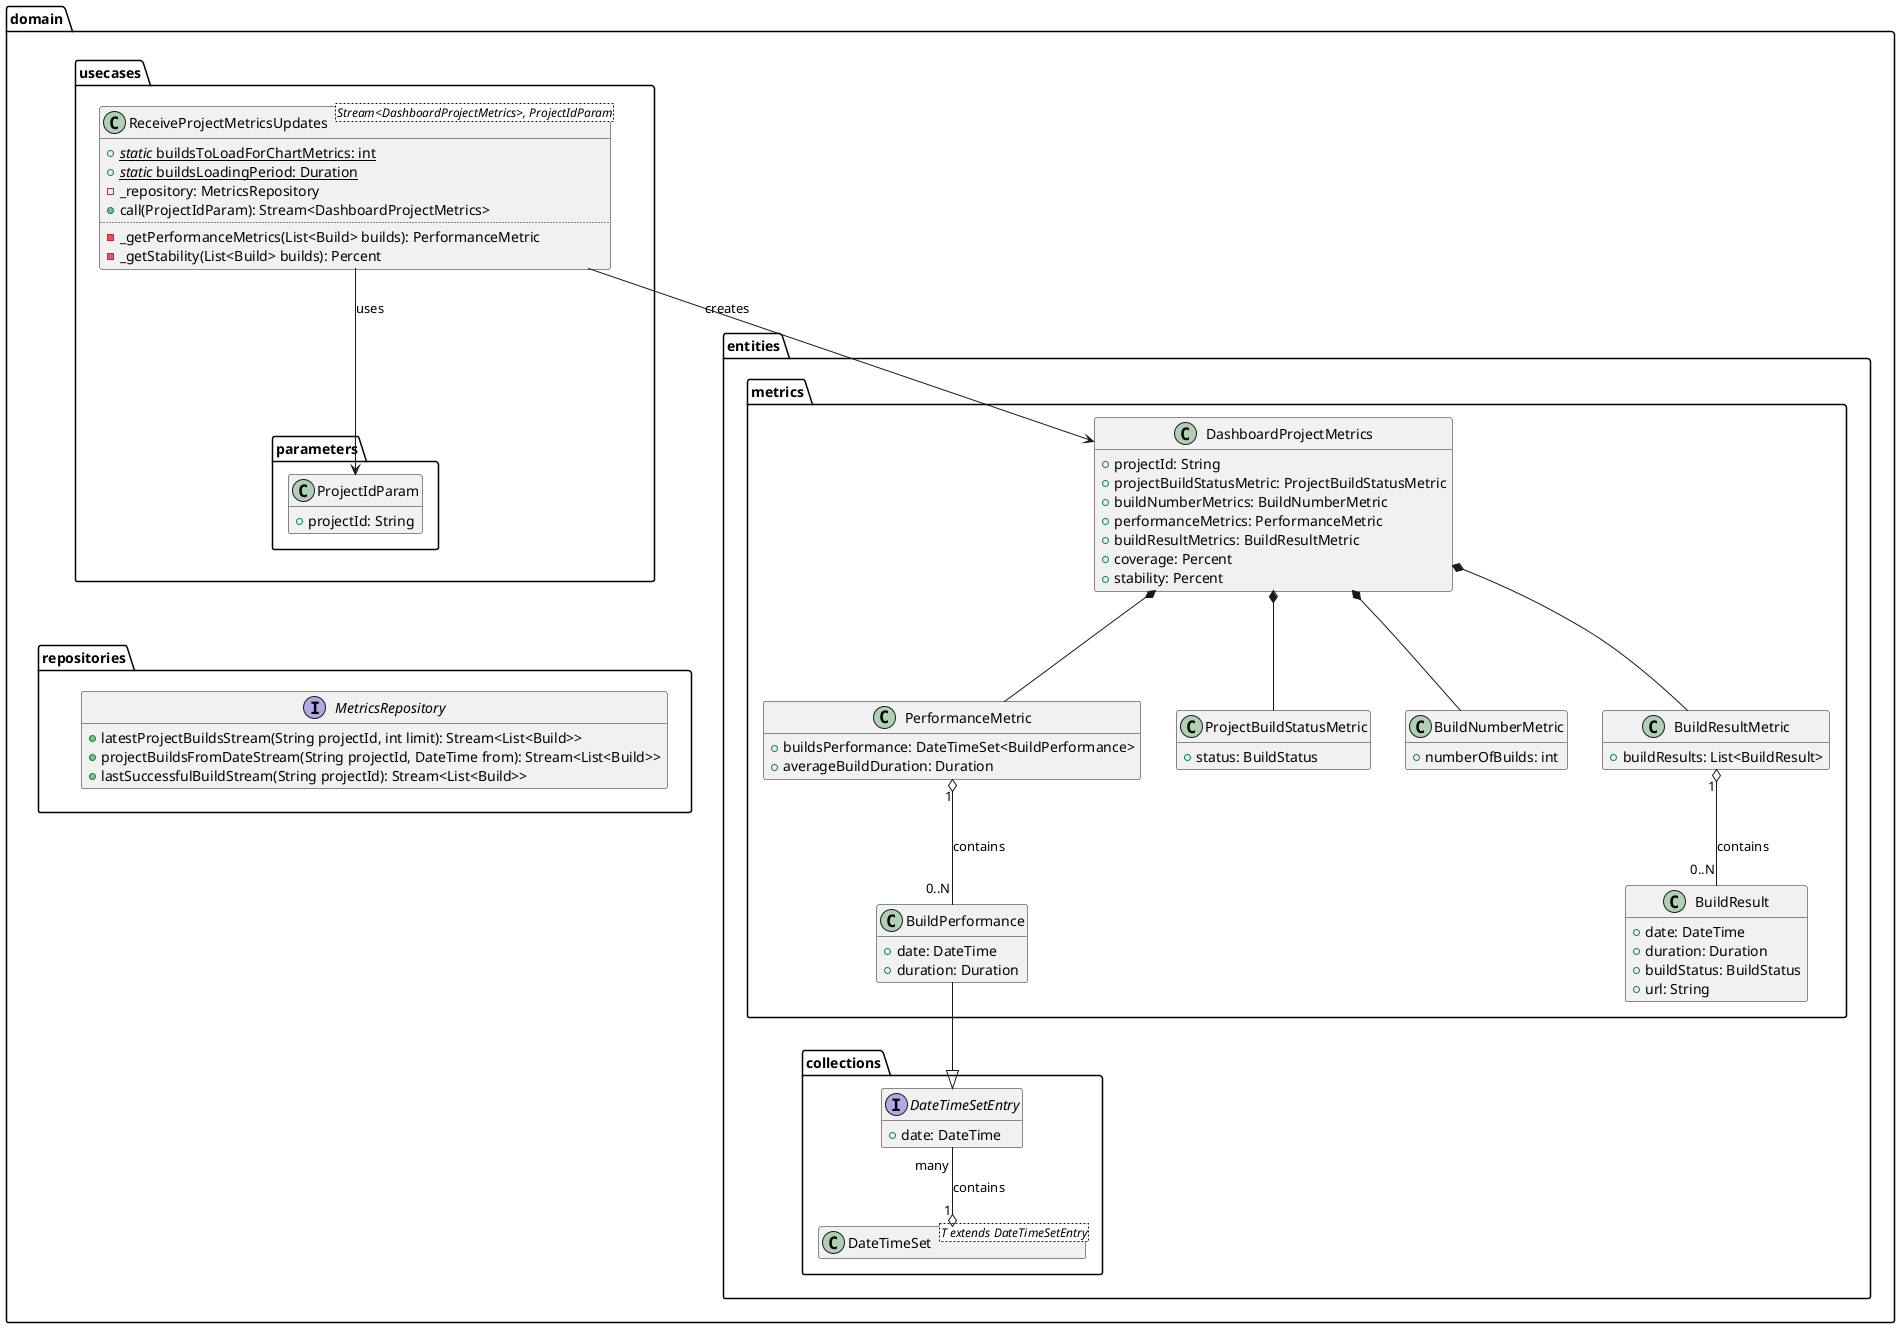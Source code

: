 @startuml domain_layer_class_diagram
'https://plantuml.com/class-diagram

hide empty members

package domain {
    package entities {
        package collections {
            class DateTimeSet<T extends DateTimeSetEntry> {}

            interface DateTimeSetEntry {
                + date: DateTime
            }

            DateTimeSet "1" o-up- "many" DateTimeSetEntry : contains
        }

        package metrics {
            class BuildNumberMetric {
                + numberOfBuilds: int
            }

            class BuildPerformance {
                + date: DateTime
                + duration: Duration
            }

            class BuildResult {
                + date: DateTime
                + duration: Duration
                + buildStatus: BuildStatus
                + url: String
            }

            class BuildResultMetric {
                + buildResults: List<BuildResult>
            }

            class DashboardProjectMetrics {
                + projectId: String
                + projectBuildStatusMetric: ProjectBuildStatusMetric
                + buildNumberMetrics: BuildNumberMetric
                + performanceMetrics: PerformanceMetric
                + buildResultMetrics: BuildResultMetric
                + coverage: Percent
                + stability: Percent
            }

            class PerformanceMetric {
                + buildsPerformance: DateTimeSet<BuildPerformance>
                + averageBuildDuration: Duration
            }

            class ProjectBuildStatusMetric {
                + status: BuildStatus
            }

            DashboardProjectMetrics *-- BuildResultMetric
            DashboardProjectMetrics *-- PerformanceMetric
            DashboardProjectMetrics *-- ProjectBuildStatusMetric
            DashboardProjectMetrics *-- BuildNumberMetric
            BuildResultMetric "1" o-down- "0..N" BuildResult : contains
            PerformanceMetric "1" o-down- "0..N" BuildPerformance : contains
            BuildPerformance -down-|> DateTimeSetEntry
        }
    }

    package usecases {
        package parameters {
            class ProjectIdParam {
                + projectId: String
            }
        }

        class ReceiveProjectMetricsUpdates<Stream<DashboardProjectMetrics>, ProjectIdParam> {
            + {static} //static// buildsToLoadForChartMetrics: int
            + {static} //static// buildsLoadingPeriod: Duration
            - _repository: MetricsRepository
            + call(ProjectIdParam): Stream<DashboardProjectMetrics>
            ..
            - _getPerformanceMetrics(List<Build> builds): PerformanceMetric
            - _getStability(List<Build> builds): Percent
        }

        ReceiveProjectMetricsUpdates -down-> ProjectIdParam: uses
        ReceiveProjectMetricsUpdates --> DashboardProjectMetrics: creates
    }

    package repositories {
        interface MetricsRepository {
            + latestProjectBuildsStream(String projectId, int limit): Stream<List<Build>>
            + projectBuildsFromDateStream(String projectId, DateTime from): Stream<List<Build>>
            + lastSuccessfulBuildStream(String projectId): Stream<List<Build>>
        }
    }

    usecases -[hidden]down-- repositories
}

@enduml
